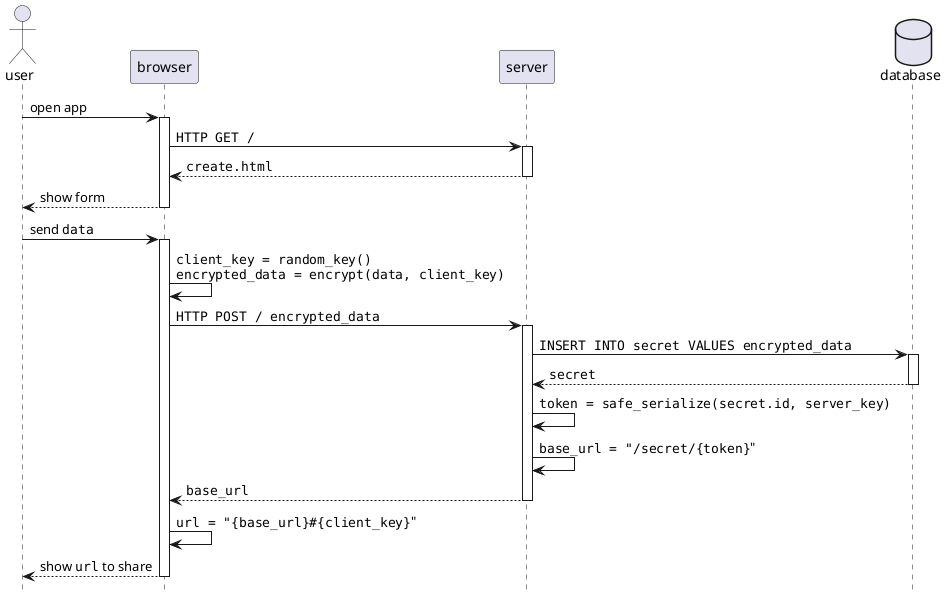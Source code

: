 @startuml
hide footbox

actor user
participant browser
participant server
database database

user -> browser ++    : open app
browser -> server ++  : ""HTTP GET /""
server --> browser -- : ""create.html""
browser --> user --   : show form

user -> browser ++     : send ""data""
browser -> browser     : ""client_key = random_key()""\n""encrypted_data = encrypt(data, client_key)""
browser -> server ++   : ""HTTP POST / encrypted_data""
server -> database ++  : ""INSERT INTO secret VALUES encrypted_data""
database --> server -- : ""secret""
server -> server       : ""token = safe_serialize(secret.id, server_key)""
server -> server       : ""base_url = "/secret/{token}"""
server --> browser --  : ""base_url""
browser -> browser     : ""url = "{base_url}#{client_key}"""
browser --> user --    : show ""url"" to share

@enduml
